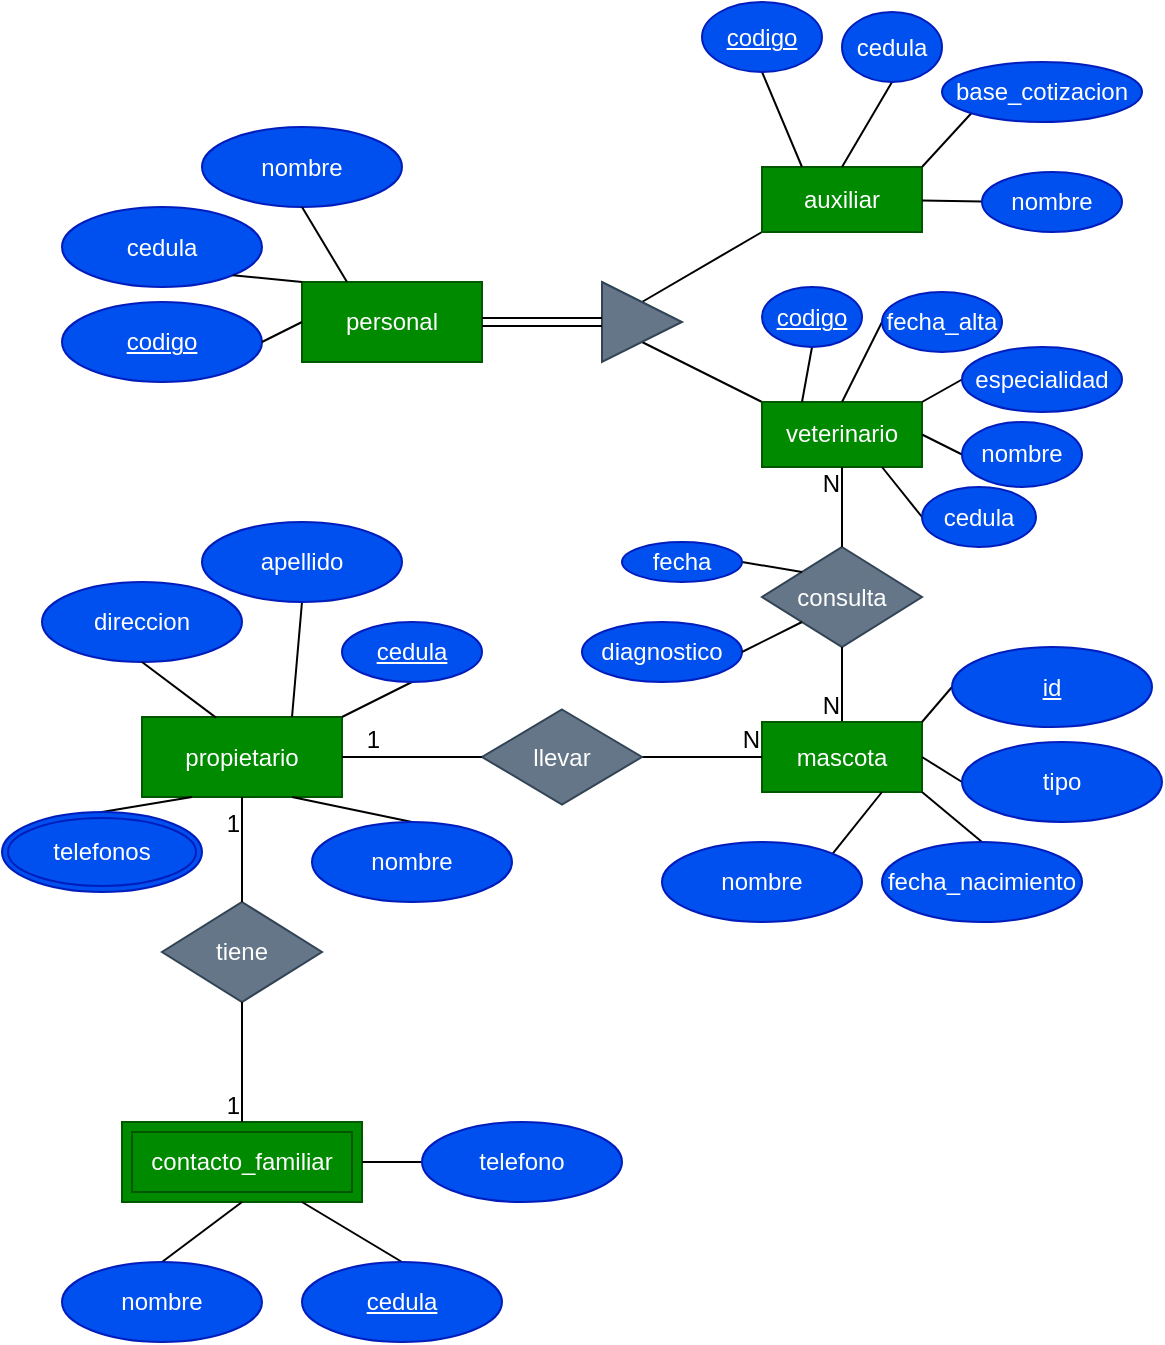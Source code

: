 <mxfile version="28.2.7">
  <diagram name="Página-1" id="AwRUpSsodoV-mbfdirjH">
    <mxGraphModel dx="1489" dy="877" grid="1" gridSize="10" guides="1" tooltips="1" connect="1" arrows="1" fold="1" page="1" pageScale="1" pageWidth="827" pageHeight="1169" math="0" shadow="0">
      <root>
        <mxCell id="0" />
        <mxCell id="1" parent="0" />
        <mxCell id="LaMEoPGliu5TV54WyK8b-77" style="edgeStyle=none;curved=1;rounded=0;orthogonalLoop=1;jettySize=auto;html=1;exitX=0.5;exitY=1;exitDx=0;exitDy=0;entryX=0;entryY=0;entryDx=0;entryDy=0;fontSize=12;startSize=8;endSize=8;endArrow=none;endFill=0;labelBackgroundColor=none;fontColor=default;" edge="1" parent="1" source="LaMEoPGliu5TV54WyK8b-17" target="LaMEoPGliu5TV54WyK8b-62">
          <mxGeometry relative="1" as="geometry" />
        </mxCell>
        <mxCell id="LaMEoPGliu5TV54WyK8b-78" style="edgeStyle=none;curved=1;rounded=0;orthogonalLoop=1;jettySize=auto;html=1;exitX=0.5;exitY=0;exitDx=0;exitDy=0;entryX=0;entryY=1;entryDx=0;entryDy=0;fontSize=12;startSize=8;endSize=8;endArrow=none;endFill=0;labelBackgroundColor=none;fontColor=default;" edge="1" parent="1" source="LaMEoPGliu5TV54WyK8b-17" target="LaMEoPGliu5TV54WyK8b-61">
          <mxGeometry relative="1" as="geometry" />
        </mxCell>
        <mxCell id="LaMEoPGliu5TV54WyK8b-17" value="" style="triangle;whiteSpace=wrap;html=1;labelBackgroundColor=none;fillColor=#647687;fontColor=#ffffff;strokeColor=#314354;" vertex="1" parent="1">
          <mxGeometry x="350" y="320" width="40" height="40" as="geometry" />
        </mxCell>
        <mxCell id="LaMEoPGliu5TV54WyK8b-47" value="personal" style="whiteSpace=wrap;html=1;align=center;labelBackgroundColor=none;fillColor=#008a00;fontColor=#ffffff;strokeColor=#005700;" vertex="1" parent="1">
          <mxGeometry x="200" y="320" width="90" height="40" as="geometry" />
        </mxCell>
        <mxCell id="LaMEoPGliu5TV54WyK8b-50" value="nombre" style="ellipse;whiteSpace=wrap;html=1;align=center;labelBackgroundColor=none;fillColor=#0050ef;strokeColor=#001DBC;fontColor=#ffffff;" vertex="1" parent="1">
          <mxGeometry x="150" y="242.5" width="100" height="40" as="geometry" />
        </mxCell>
        <mxCell id="LaMEoPGliu5TV54WyK8b-51" value="codigo" style="ellipse;whiteSpace=wrap;html=1;align=center;fontStyle=4;labelBackgroundColor=none;fillColor=#0050ef;fontColor=#ffffff;strokeColor=#001DBC;" vertex="1" parent="1">
          <mxGeometry x="80" y="330" width="100" height="40" as="geometry" />
        </mxCell>
        <mxCell id="LaMEoPGliu5TV54WyK8b-52" value="cedula" style="ellipse;whiteSpace=wrap;html=1;align=center;labelBackgroundColor=none;fillColor=#0050ef;fontColor=#ffffff;strokeColor=#001DBC;" vertex="1" parent="1">
          <mxGeometry x="80" y="282.5" width="100" height="40" as="geometry" />
        </mxCell>
        <mxCell id="LaMEoPGliu5TV54WyK8b-53" value="" style="endArrow=none;html=1;rounded=0;fontSize=12;startSize=8;endSize=8;curved=1;exitX=1;exitY=1;exitDx=0;exitDy=0;entryX=0;entryY=0;entryDx=0;entryDy=0;labelBackgroundColor=none;fontColor=default;" edge="1" parent="1" source="LaMEoPGliu5TV54WyK8b-52" target="LaMEoPGliu5TV54WyK8b-47">
          <mxGeometry relative="1" as="geometry">
            <mxPoint x="280" y="390" as="sourcePoint" />
            <mxPoint x="440" y="390" as="targetPoint" />
          </mxGeometry>
        </mxCell>
        <mxCell id="LaMEoPGliu5TV54WyK8b-54" value="" style="shape=link;html=1;rounded=0;fontSize=12;startSize=8;endSize=8;curved=1;exitX=1;exitY=0.5;exitDx=0;exitDy=0;entryX=0;entryY=0.5;entryDx=0;entryDy=0;labelBackgroundColor=none;fontColor=default;" edge="1" parent="1" source="LaMEoPGliu5TV54WyK8b-47" target="LaMEoPGliu5TV54WyK8b-17">
          <mxGeometry relative="1" as="geometry">
            <mxPoint x="440" y="390" as="sourcePoint" />
            <mxPoint x="430" y="330" as="targetPoint" />
          </mxGeometry>
        </mxCell>
        <mxCell id="LaMEoPGliu5TV54WyK8b-55" value="" style="resizable=0;html=1;whiteSpace=wrap;align=right;verticalAlign=bottom;labelBackgroundColor=none;" connectable="0" vertex="1" parent="LaMEoPGliu5TV54WyK8b-54">
          <mxGeometry x="1" relative="1" as="geometry" />
        </mxCell>
        <mxCell id="LaMEoPGliu5TV54WyK8b-57" value="" style="endArrow=none;html=1;rounded=0;fontSize=12;startSize=8;endSize=8;curved=1;exitX=0.5;exitY=1;exitDx=0;exitDy=0;entryX=0.25;entryY=0;entryDx=0;entryDy=0;labelBackgroundColor=none;fontColor=default;" edge="1" parent="1" source="LaMEoPGliu5TV54WyK8b-50" target="LaMEoPGliu5TV54WyK8b-47">
          <mxGeometry relative="1" as="geometry">
            <mxPoint x="195" y="304" as="sourcePoint" />
            <mxPoint x="210" y="320" as="targetPoint" />
          </mxGeometry>
        </mxCell>
        <mxCell id="LaMEoPGliu5TV54WyK8b-58" value="" style="endArrow=none;html=1;rounded=0;fontSize=12;startSize=8;endSize=8;curved=1;exitX=0;exitY=0.5;exitDx=0;exitDy=0;entryX=1;entryY=0.5;entryDx=0;entryDy=0;labelBackgroundColor=none;fontColor=default;" edge="1" parent="1" source="LaMEoPGliu5TV54WyK8b-47" target="LaMEoPGliu5TV54WyK8b-51">
          <mxGeometry relative="1" as="geometry">
            <mxPoint x="290" y="305" as="sourcePoint" />
            <mxPoint x="235" y="320" as="targetPoint" />
          </mxGeometry>
        </mxCell>
        <mxCell id="LaMEoPGliu5TV54WyK8b-61" value="auxiliar" style="whiteSpace=wrap;html=1;align=center;labelBackgroundColor=none;fillColor=#008a00;fontColor=#ffffff;strokeColor=#005700;" vertex="1" parent="1">
          <mxGeometry x="430" y="262.5" width="80" height="32.5" as="geometry" />
        </mxCell>
        <mxCell id="LaMEoPGliu5TV54WyK8b-62" value="veterinario" style="whiteSpace=wrap;html=1;align=center;labelBackgroundColor=none;fillColor=#008a00;fontColor=#ffffff;strokeColor=#005700;" vertex="1" parent="1">
          <mxGeometry x="430" y="380" width="80" height="32.5" as="geometry" />
        </mxCell>
        <mxCell id="LaMEoPGliu5TV54WyK8b-73" style="edgeStyle=none;curved=1;rounded=0;orthogonalLoop=1;jettySize=auto;html=1;exitX=0.5;exitY=1;exitDx=0;exitDy=0;entryX=0.25;entryY=0;entryDx=0;entryDy=0;fontSize=12;startSize=8;endSize=8;endArrow=none;endFill=0;labelBackgroundColor=none;fontColor=default;" edge="1" parent="1" source="LaMEoPGliu5TV54WyK8b-63" target="LaMEoPGliu5TV54WyK8b-61">
          <mxGeometry relative="1" as="geometry" />
        </mxCell>
        <mxCell id="LaMEoPGliu5TV54WyK8b-63" value="codigo" style="ellipse;whiteSpace=wrap;html=1;align=center;fontStyle=4;labelBackgroundColor=none;fillColor=#0050ef;fontColor=#ffffff;strokeColor=#001DBC;" vertex="1" parent="1">
          <mxGeometry x="400" y="180" width="60" height="35" as="geometry" />
        </mxCell>
        <mxCell id="LaMEoPGliu5TV54WyK8b-79" style="edgeStyle=none;curved=1;rounded=0;orthogonalLoop=1;jettySize=auto;html=1;exitX=0.5;exitY=1;exitDx=0;exitDy=0;entryX=0.25;entryY=0;entryDx=0;entryDy=0;fontSize=12;startSize=8;endSize=8;endArrow=none;endFill=0;labelBackgroundColor=none;fontColor=default;" edge="1" parent="1" source="LaMEoPGliu5TV54WyK8b-64" target="LaMEoPGliu5TV54WyK8b-62">
          <mxGeometry relative="1" as="geometry" />
        </mxCell>
        <mxCell id="LaMEoPGliu5TV54WyK8b-64" value="codigo" style="ellipse;whiteSpace=wrap;html=1;align=center;fontStyle=4;labelBackgroundColor=none;fillColor=#0050ef;fontColor=#ffffff;strokeColor=#001DBC;" vertex="1" parent="1">
          <mxGeometry x="430" y="322.5" width="50" height="30" as="geometry" />
        </mxCell>
        <mxCell id="LaMEoPGliu5TV54WyK8b-74" style="edgeStyle=none;curved=1;rounded=0;orthogonalLoop=1;jettySize=auto;html=1;exitX=0.5;exitY=1;exitDx=0;exitDy=0;entryX=0.5;entryY=0;entryDx=0;entryDy=0;fontSize=12;startSize=8;endSize=8;endArrow=none;endFill=0;labelBackgroundColor=none;fontColor=default;" edge="1" parent="1" source="LaMEoPGliu5TV54WyK8b-65" target="LaMEoPGliu5TV54WyK8b-61">
          <mxGeometry relative="1" as="geometry" />
        </mxCell>
        <mxCell id="LaMEoPGliu5TV54WyK8b-65" value="cedula" style="ellipse;whiteSpace=wrap;html=1;align=center;labelBackgroundColor=none;fillColor=#0050ef;fontColor=#ffffff;strokeColor=#001DBC;" vertex="1" parent="1">
          <mxGeometry x="470" y="185" width="50" height="35" as="geometry" />
        </mxCell>
        <mxCell id="LaMEoPGliu5TV54WyK8b-84" style="edgeStyle=none;curved=1;rounded=0;orthogonalLoop=1;jettySize=auto;html=1;exitX=0;exitY=0.5;exitDx=0;exitDy=0;entryX=0.5;entryY=0;entryDx=0;entryDy=0;fontSize=12;startSize=8;endSize=8;endArrow=none;endFill=0;labelBackgroundColor=none;fontColor=default;" edge="1" parent="1" source="LaMEoPGliu5TV54WyK8b-68" target="LaMEoPGliu5TV54WyK8b-62">
          <mxGeometry relative="1" as="geometry" />
        </mxCell>
        <mxCell id="LaMEoPGliu5TV54WyK8b-68" value="fecha_alta" style="ellipse;whiteSpace=wrap;html=1;align=center;labelBackgroundColor=none;fillColor=#0050ef;fontColor=#ffffff;strokeColor=#001DBC;" vertex="1" parent="1">
          <mxGeometry x="490" y="325" width="60" height="30" as="geometry" />
        </mxCell>
        <mxCell id="LaMEoPGliu5TV54WyK8b-75" style="edgeStyle=none;curved=1;rounded=0;orthogonalLoop=1;jettySize=auto;html=1;fontSize=12;startSize=8;endSize=8;endArrow=none;endFill=0;labelBackgroundColor=none;fontColor=default;" edge="1" parent="1" source="LaMEoPGliu5TV54WyK8b-69" target="LaMEoPGliu5TV54WyK8b-61">
          <mxGeometry relative="1" as="geometry" />
        </mxCell>
        <mxCell id="LaMEoPGliu5TV54WyK8b-69" value="nombre" style="ellipse;whiteSpace=wrap;html=1;align=center;labelBackgroundColor=none;fillColor=#0050ef;fontColor=#ffffff;strokeColor=#001DBC;" vertex="1" parent="1">
          <mxGeometry x="540" y="265" width="70" height="30" as="geometry" />
        </mxCell>
        <mxCell id="LaMEoPGliu5TV54WyK8b-76" style="edgeStyle=none;curved=1;rounded=0;orthogonalLoop=1;jettySize=auto;html=1;exitX=0;exitY=1;exitDx=0;exitDy=0;entryX=1;entryY=0;entryDx=0;entryDy=0;fontSize=12;startSize=8;endSize=8;endArrow=none;endFill=0;labelBackgroundColor=none;fontColor=default;" edge="1" parent="1" source="LaMEoPGliu5TV54WyK8b-70" target="LaMEoPGliu5TV54WyK8b-61">
          <mxGeometry relative="1" as="geometry" />
        </mxCell>
        <mxCell id="LaMEoPGliu5TV54WyK8b-70" value="base_cotizacion" style="ellipse;whiteSpace=wrap;html=1;align=center;labelBackgroundColor=none;fillColor=#0050ef;fontColor=#ffffff;strokeColor=#001DBC;" vertex="1" parent="1">
          <mxGeometry x="520" y="210" width="100" height="30" as="geometry" />
        </mxCell>
        <mxCell id="LaMEoPGliu5TV54WyK8b-85" style="edgeStyle=none;curved=1;rounded=0;orthogonalLoop=1;jettySize=auto;html=1;exitX=0;exitY=0.5;exitDx=0;exitDy=0;entryX=1;entryY=0;entryDx=0;entryDy=0;fontSize=12;startSize=8;endSize=8;endArrow=none;endFill=0;labelBackgroundColor=none;fontColor=default;" edge="1" parent="1" source="LaMEoPGliu5TV54WyK8b-80" target="LaMEoPGliu5TV54WyK8b-62">
          <mxGeometry relative="1" as="geometry" />
        </mxCell>
        <mxCell id="LaMEoPGliu5TV54WyK8b-80" value="especialidad" style="ellipse;whiteSpace=wrap;html=1;align=center;labelBackgroundColor=none;fillColor=#0050ef;fontColor=#ffffff;strokeColor=#001DBC;" vertex="1" parent="1">
          <mxGeometry x="530" y="352.5" width="80" height="32.5" as="geometry" />
        </mxCell>
        <mxCell id="LaMEoPGliu5TV54WyK8b-86" style="edgeStyle=none;curved=1;rounded=0;orthogonalLoop=1;jettySize=auto;html=1;exitX=0;exitY=0.5;exitDx=0;exitDy=0;entryX=1;entryY=0.5;entryDx=0;entryDy=0;fontSize=12;startSize=8;endSize=8;endArrow=none;endFill=0;labelBackgroundColor=none;fontColor=default;" edge="1" parent="1" source="LaMEoPGliu5TV54WyK8b-81" target="LaMEoPGliu5TV54WyK8b-62">
          <mxGeometry relative="1" as="geometry" />
        </mxCell>
        <mxCell id="LaMEoPGliu5TV54WyK8b-81" value="nombre" style="ellipse;whiteSpace=wrap;html=1;align=center;labelBackgroundColor=none;fillColor=#0050ef;fontColor=#ffffff;strokeColor=#001DBC;" vertex="1" parent="1">
          <mxGeometry x="530" y="390" width="60" height="32.5" as="geometry" />
        </mxCell>
        <mxCell id="LaMEoPGliu5TV54WyK8b-87" style="edgeStyle=none;curved=1;rounded=0;orthogonalLoop=1;jettySize=auto;html=1;exitX=0;exitY=0.5;exitDx=0;exitDy=0;entryX=0.75;entryY=1;entryDx=0;entryDy=0;fontSize=12;startSize=8;endSize=8;endArrow=none;endFill=0;labelBackgroundColor=none;fontColor=default;" edge="1" parent="1" source="LaMEoPGliu5TV54WyK8b-82" target="LaMEoPGliu5TV54WyK8b-62">
          <mxGeometry relative="1" as="geometry" />
        </mxCell>
        <mxCell id="LaMEoPGliu5TV54WyK8b-82" value="cedula" style="ellipse;whiteSpace=wrap;html=1;align=center;labelBackgroundColor=none;fillColor=#0050ef;fontColor=#ffffff;strokeColor=#001DBC;" vertex="1" parent="1">
          <mxGeometry x="510" y="422.5" width="57" height="30" as="geometry" />
        </mxCell>
        <mxCell id="LaMEoPGliu5TV54WyK8b-89" value="consulta" style="shape=rhombus;perimeter=rhombusPerimeter;whiteSpace=wrap;html=1;align=center;labelBackgroundColor=none;fillColor=#647687;fontColor=#ffffff;strokeColor=#314354;" vertex="1" parent="1">
          <mxGeometry x="430" y="452.5" width="80" height="50" as="geometry" />
        </mxCell>
        <mxCell id="LaMEoPGliu5TV54WyK8b-90" value="" style="endArrow=none;html=1;rounded=0;fontSize=12;startSize=8;endSize=8;curved=1;entryX=0.5;entryY=1;entryDx=0;entryDy=0;exitX=0.5;exitY=0;exitDx=0;exitDy=0;labelBackgroundColor=none;fontColor=default;" edge="1" parent="1" source="LaMEoPGliu5TV54WyK8b-89" target="LaMEoPGliu5TV54WyK8b-62">
          <mxGeometry relative="1" as="geometry">
            <mxPoint x="430" y="500" as="sourcePoint" />
            <mxPoint x="590" y="500" as="targetPoint" />
          </mxGeometry>
        </mxCell>
        <mxCell id="LaMEoPGliu5TV54WyK8b-91" value="N" style="resizable=0;html=1;whiteSpace=wrap;align=right;verticalAlign=bottom;labelBackgroundColor=none;" connectable="0" vertex="1" parent="LaMEoPGliu5TV54WyK8b-90">
          <mxGeometry x="1" relative="1" as="geometry">
            <mxPoint y="17" as="offset" />
          </mxGeometry>
        </mxCell>
        <mxCell id="LaMEoPGliu5TV54WyK8b-97" style="edgeStyle=none;curved=1;rounded=0;orthogonalLoop=1;jettySize=auto;html=1;exitX=1;exitY=0.5;exitDx=0;exitDy=0;entryX=0;entryY=0;entryDx=0;entryDy=0;fontSize=12;startSize=8;endSize=8;endArrow=none;endFill=0;labelBackgroundColor=none;fontColor=default;" edge="1" parent="1" source="LaMEoPGliu5TV54WyK8b-92" target="LaMEoPGliu5TV54WyK8b-89">
          <mxGeometry relative="1" as="geometry" />
        </mxCell>
        <mxCell id="LaMEoPGliu5TV54WyK8b-92" value="fecha" style="ellipse;whiteSpace=wrap;html=1;align=center;labelBackgroundColor=none;fillColor=#0050ef;fontColor=#ffffff;strokeColor=#001DBC;" vertex="1" parent="1">
          <mxGeometry x="360" y="450" width="60" height="20" as="geometry" />
        </mxCell>
        <mxCell id="LaMEoPGliu5TV54WyK8b-93" value="diagnostico" style="ellipse;whiteSpace=wrap;html=1;align=center;labelBackgroundColor=none;fillColor=#0050ef;fontColor=#ffffff;strokeColor=#001DBC;" vertex="1" parent="1">
          <mxGeometry x="340" y="490" width="80" height="30" as="geometry" />
        </mxCell>
        <mxCell id="LaMEoPGliu5TV54WyK8b-94" value="" style="endArrow=none;html=1;rounded=0;fontSize=12;startSize=8;endSize=8;curved=1;exitX=0.5;exitY=1;exitDx=0;exitDy=0;entryX=0.5;entryY=0;entryDx=0;entryDy=0;labelBackgroundColor=none;fontColor=default;" edge="1" parent="1" source="LaMEoPGliu5TV54WyK8b-89" target="LaMEoPGliu5TV54WyK8b-98">
          <mxGeometry relative="1" as="geometry">
            <mxPoint x="470" y="560" as="sourcePoint" />
            <mxPoint x="470" y="550" as="targetPoint" />
          </mxGeometry>
        </mxCell>
        <mxCell id="LaMEoPGliu5TV54WyK8b-95" value="N" style="resizable=0;html=1;whiteSpace=wrap;align=right;verticalAlign=bottom;labelBackgroundColor=none;" connectable="0" vertex="1" parent="LaMEoPGliu5TV54WyK8b-94">
          <mxGeometry x="1" relative="1" as="geometry">
            <mxPoint as="offset" />
          </mxGeometry>
        </mxCell>
        <mxCell id="LaMEoPGliu5TV54WyK8b-96" style="edgeStyle=none;curved=1;rounded=0;orthogonalLoop=1;jettySize=auto;html=1;exitX=1;exitY=0.5;exitDx=0;exitDy=0;entryX=0;entryY=1;entryDx=0;entryDy=0;fontSize=12;startSize=8;endSize=8;endArrow=none;endFill=0;labelBackgroundColor=none;fontColor=default;" edge="1" parent="1" source="LaMEoPGliu5TV54WyK8b-93" target="LaMEoPGliu5TV54WyK8b-89">
          <mxGeometry relative="1" as="geometry" />
        </mxCell>
        <mxCell id="LaMEoPGliu5TV54WyK8b-98" value="mascota" style="whiteSpace=wrap;html=1;align=center;labelBackgroundColor=none;fillColor=#008a00;fontColor=#ffffff;strokeColor=#005700;" vertex="1" parent="1">
          <mxGeometry x="430" y="540" width="80" height="35" as="geometry" />
        </mxCell>
        <mxCell id="LaMEoPGliu5TV54WyK8b-107" style="edgeStyle=none;curved=1;rounded=0;orthogonalLoop=1;jettySize=auto;html=1;exitX=1;exitY=0;exitDx=0;exitDy=0;entryX=0.75;entryY=1;entryDx=0;entryDy=0;fontSize=12;startSize=8;endSize=8;endArrow=none;endFill=0;labelBackgroundColor=none;fontColor=default;" edge="1" parent="1" source="LaMEoPGliu5TV54WyK8b-99" target="LaMEoPGliu5TV54WyK8b-98">
          <mxGeometry relative="1" as="geometry" />
        </mxCell>
        <mxCell id="LaMEoPGliu5TV54WyK8b-99" value="nombre" style="ellipse;whiteSpace=wrap;html=1;align=center;labelBackgroundColor=none;fillColor=#0050ef;fontColor=#ffffff;strokeColor=#001DBC;" vertex="1" parent="1">
          <mxGeometry x="380" y="600" width="100" height="40" as="geometry" />
        </mxCell>
        <mxCell id="LaMEoPGliu5TV54WyK8b-106" style="edgeStyle=none;curved=1;rounded=0;orthogonalLoop=1;jettySize=auto;html=1;exitX=0.5;exitY=0;exitDx=0;exitDy=0;entryX=1;entryY=1;entryDx=0;entryDy=0;fontSize=12;startSize=8;endSize=8;endArrow=none;endFill=0;labelBackgroundColor=none;fontColor=default;" edge="1" parent="1" source="LaMEoPGliu5TV54WyK8b-100" target="LaMEoPGliu5TV54WyK8b-98">
          <mxGeometry relative="1" as="geometry" />
        </mxCell>
        <mxCell id="LaMEoPGliu5TV54WyK8b-100" value="fecha_nacimiento" style="ellipse;whiteSpace=wrap;html=1;align=center;labelBackgroundColor=none;fillColor=#0050ef;fontColor=#ffffff;strokeColor=#001DBC;" vertex="1" parent="1">
          <mxGeometry x="490" y="600" width="100" height="40" as="geometry" />
        </mxCell>
        <mxCell id="LaMEoPGliu5TV54WyK8b-105" style="edgeStyle=none;curved=1;rounded=0;orthogonalLoop=1;jettySize=auto;html=1;exitX=0;exitY=0.5;exitDx=0;exitDy=0;entryX=1;entryY=0.5;entryDx=0;entryDy=0;fontSize=12;startSize=8;endSize=8;endArrow=none;endFill=0;labelBackgroundColor=none;fontColor=default;" edge="1" parent="1" source="LaMEoPGliu5TV54WyK8b-101" target="LaMEoPGliu5TV54WyK8b-98">
          <mxGeometry relative="1" as="geometry" />
        </mxCell>
        <mxCell id="LaMEoPGliu5TV54WyK8b-101" value="tipo" style="ellipse;whiteSpace=wrap;html=1;align=center;labelBackgroundColor=none;fillColor=#0050ef;fontColor=#ffffff;strokeColor=#001DBC;" vertex="1" parent="1">
          <mxGeometry x="530" y="550" width="100" height="40" as="geometry" />
        </mxCell>
        <mxCell id="LaMEoPGliu5TV54WyK8b-104" style="edgeStyle=none;curved=1;rounded=0;orthogonalLoop=1;jettySize=auto;html=1;exitX=0;exitY=0.5;exitDx=0;exitDy=0;entryX=1;entryY=0;entryDx=0;entryDy=0;fontSize=12;startSize=8;endSize=8;endArrow=none;endFill=0;labelBackgroundColor=none;fontColor=default;" edge="1" parent="1" source="LaMEoPGliu5TV54WyK8b-103" target="LaMEoPGliu5TV54WyK8b-98">
          <mxGeometry relative="1" as="geometry" />
        </mxCell>
        <mxCell id="LaMEoPGliu5TV54WyK8b-103" value="id" style="ellipse;whiteSpace=wrap;html=1;align=center;fontStyle=4;labelBackgroundColor=none;fillColor=#0050ef;fontColor=#ffffff;strokeColor=#001DBC;" vertex="1" parent="1">
          <mxGeometry x="525" y="502.5" width="100" height="40" as="geometry" />
        </mxCell>
        <mxCell id="LaMEoPGliu5TV54WyK8b-110" value="" style="endArrow=none;html=1;rounded=0;fontSize=12;startSize=8;endSize=8;curved=1;entryX=0;entryY=0.5;entryDx=0;entryDy=0;exitX=1;exitY=0.5;exitDx=0;exitDy=0;labelBackgroundColor=none;fontColor=default;" edge="1" parent="1" source="LaMEoPGliu5TV54WyK8b-112" target="LaMEoPGliu5TV54WyK8b-98">
          <mxGeometry relative="1" as="geometry">
            <mxPoint x="250" y="569.57" as="sourcePoint" />
            <mxPoint x="410" y="569.57" as="targetPoint" />
          </mxGeometry>
        </mxCell>
        <mxCell id="LaMEoPGliu5TV54WyK8b-111" value="N" style="resizable=0;html=1;whiteSpace=wrap;align=right;verticalAlign=bottom;labelBackgroundColor=none;" connectable="0" vertex="1" parent="LaMEoPGliu5TV54WyK8b-110">
          <mxGeometry x="1" relative="1" as="geometry" />
        </mxCell>
        <mxCell id="LaMEoPGliu5TV54WyK8b-112" value="llevar" style="shape=rhombus;perimeter=rhombusPerimeter;whiteSpace=wrap;html=1;align=center;labelBackgroundColor=none;fillColor=#647687;fontColor=#ffffff;strokeColor=#314354;" vertex="1" parent="1">
          <mxGeometry x="290" y="533.75" width="80" height="47.5" as="geometry" />
        </mxCell>
        <mxCell id="LaMEoPGliu5TV54WyK8b-113" value="propietario" style="whiteSpace=wrap;html=1;align=center;labelBackgroundColor=none;fillColor=#008a00;fontColor=#ffffff;strokeColor=#005700;" vertex="1" parent="1">
          <mxGeometry x="120" y="537.5" width="100" height="40" as="geometry" />
        </mxCell>
        <mxCell id="LaMEoPGliu5TV54WyK8b-114" value="" style="endArrow=none;html=1;rounded=0;fontSize=12;startSize=8;endSize=8;curved=1;entryX=1;entryY=0.5;entryDx=0;entryDy=0;exitX=0;exitY=0.5;exitDx=0;exitDy=0;labelBackgroundColor=none;fontColor=default;" edge="1" parent="1" source="LaMEoPGliu5TV54WyK8b-112" target="LaMEoPGliu5TV54WyK8b-113">
          <mxGeometry relative="1" as="geometry">
            <mxPoint x="110" y="620" as="sourcePoint" />
            <mxPoint x="270" y="620" as="targetPoint" />
          </mxGeometry>
        </mxCell>
        <mxCell id="LaMEoPGliu5TV54WyK8b-115" value="1" style="resizable=0;html=1;whiteSpace=wrap;align=right;verticalAlign=bottom;labelBackgroundColor=none;" connectable="0" vertex="1" parent="LaMEoPGliu5TV54WyK8b-114">
          <mxGeometry x="1" relative="1" as="geometry">
            <mxPoint x="20" as="offset" />
          </mxGeometry>
        </mxCell>
        <mxCell id="LaMEoPGliu5TV54WyK8b-122" style="edgeStyle=none;curved=1;rounded=0;orthogonalLoop=1;jettySize=auto;html=1;exitX=0.5;exitY=1;exitDx=0;exitDy=0;entryX=1;entryY=0;entryDx=0;entryDy=0;fontSize=12;startSize=8;endSize=8;endArrow=none;endFill=0;labelBackgroundColor=none;fontColor=default;" edge="1" parent="1" source="LaMEoPGliu5TV54WyK8b-117" target="LaMEoPGliu5TV54WyK8b-113">
          <mxGeometry relative="1" as="geometry" />
        </mxCell>
        <mxCell id="LaMEoPGliu5TV54WyK8b-117" value="cedula" style="ellipse;whiteSpace=wrap;html=1;align=center;fontStyle=4;labelBackgroundColor=none;fillColor=#0050ef;fontColor=#ffffff;strokeColor=#001DBC;" vertex="1" parent="1">
          <mxGeometry x="220" y="490" width="70" height="30" as="geometry" />
        </mxCell>
        <mxCell id="LaMEoPGliu5TV54WyK8b-126" style="edgeStyle=none;curved=1;rounded=0;orthogonalLoop=1;jettySize=auto;html=1;exitX=0.5;exitY=0;exitDx=0;exitDy=0;entryX=0.75;entryY=1;entryDx=0;entryDy=0;fontSize=12;startSize=8;endSize=8;endArrow=none;endFill=0;labelBackgroundColor=none;fontColor=default;" edge="1" parent="1" source="LaMEoPGliu5TV54WyK8b-118" target="LaMEoPGliu5TV54WyK8b-113">
          <mxGeometry relative="1" as="geometry" />
        </mxCell>
        <mxCell id="LaMEoPGliu5TV54WyK8b-118" value="nombre" style="ellipse;whiteSpace=wrap;html=1;align=center;labelBackgroundColor=none;fillColor=#0050ef;fontColor=#ffffff;strokeColor=#001DBC;" vertex="1" parent="1">
          <mxGeometry x="205" y="590" width="100" height="40" as="geometry" />
        </mxCell>
        <mxCell id="LaMEoPGliu5TV54WyK8b-119" value="direccion" style="ellipse;whiteSpace=wrap;html=1;align=center;labelBackgroundColor=none;fillColor=#0050ef;fontColor=#ffffff;strokeColor=#001DBC;" vertex="1" parent="1">
          <mxGeometry x="70" y="470" width="100" height="40" as="geometry" />
        </mxCell>
        <mxCell id="LaMEoPGliu5TV54WyK8b-123" style="edgeStyle=none;curved=1;rounded=0;orthogonalLoop=1;jettySize=auto;html=1;exitX=0.5;exitY=1;exitDx=0;exitDy=0;entryX=0.75;entryY=0;entryDx=0;entryDy=0;fontSize=12;startSize=8;endSize=8;endArrow=none;endFill=0;labelBackgroundColor=none;fontColor=default;" edge="1" parent="1" source="LaMEoPGliu5TV54WyK8b-120" target="LaMEoPGliu5TV54WyK8b-113">
          <mxGeometry relative="1" as="geometry" />
        </mxCell>
        <mxCell id="LaMEoPGliu5TV54WyK8b-120" value="apellido" style="ellipse;whiteSpace=wrap;html=1;align=center;labelBackgroundColor=none;fillColor=#0050ef;fontColor=#ffffff;strokeColor=#001DBC;" vertex="1" parent="1">
          <mxGeometry x="150" y="440" width="100" height="40" as="geometry" />
        </mxCell>
        <mxCell id="LaMEoPGliu5TV54WyK8b-125" style="edgeStyle=none;curved=1;rounded=0;orthogonalLoop=1;jettySize=auto;html=1;exitX=0.5;exitY=0;exitDx=0;exitDy=0;entryX=0.25;entryY=1;entryDx=0;entryDy=0;fontSize=12;startSize=8;endSize=8;endArrow=none;endFill=0;labelBackgroundColor=none;fontColor=default;" edge="1" parent="1" source="LaMEoPGliu5TV54WyK8b-121" target="LaMEoPGliu5TV54WyK8b-113">
          <mxGeometry relative="1" as="geometry" />
        </mxCell>
        <mxCell id="LaMEoPGliu5TV54WyK8b-121" value="telefonos" style="ellipse;shape=doubleEllipse;margin=3;whiteSpace=wrap;html=1;align=center;labelBackgroundColor=none;fillColor=#0050ef;fontColor=#ffffff;strokeColor=#001DBC;" vertex="1" parent="1">
          <mxGeometry x="50" y="585" width="100" height="40" as="geometry" />
        </mxCell>
        <mxCell id="LaMEoPGliu5TV54WyK8b-124" style="edgeStyle=none;curved=1;rounded=0;orthogonalLoop=1;jettySize=auto;html=1;exitX=0.5;exitY=1;exitDx=0;exitDy=0;entryX=0.37;entryY=0.008;entryDx=0;entryDy=0;entryPerimeter=0;fontSize=12;startSize=8;endSize=8;endArrow=none;endFill=0;labelBackgroundColor=none;fontColor=default;" edge="1" parent="1" source="LaMEoPGliu5TV54WyK8b-119" target="LaMEoPGliu5TV54WyK8b-113">
          <mxGeometry relative="1" as="geometry" />
        </mxCell>
        <mxCell id="LaMEoPGliu5TV54WyK8b-128" value="tiene" style="shape=rhombus;perimeter=rhombusPerimeter;whiteSpace=wrap;html=1;align=center;fillColor=#647687;fontColor=#ffffff;strokeColor=#314354;" vertex="1" parent="1">
          <mxGeometry x="130" y="630" width="80" height="50" as="geometry" />
        </mxCell>
        <mxCell id="LaMEoPGliu5TV54WyK8b-129" value="" style="endArrow=none;html=1;rounded=0;fontSize=12;startSize=8;endSize=8;curved=1;entryX=0.5;entryY=1;entryDx=0;entryDy=0;exitX=0.5;exitY=0;exitDx=0;exitDy=0;" edge="1" parent="1" source="LaMEoPGliu5TV54WyK8b-128" target="LaMEoPGliu5TV54WyK8b-113">
          <mxGeometry relative="1" as="geometry">
            <mxPoint x="140" y="610" as="sourcePoint" />
            <mxPoint x="300" y="610" as="targetPoint" />
          </mxGeometry>
        </mxCell>
        <mxCell id="LaMEoPGliu5TV54WyK8b-130" value="1" style="resizable=0;html=1;whiteSpace=wrap;align=right;verticalAlign=bottom;" connectable="0" vertex="1" parent="LaMEoPGliu5TV54WyK8b-129">
          <mxGeometry x="1" relative="1" as="geometry">
            <mxPoint y="22" as="offset" />
          </mxGeometry>
        </mxCell>
        <mxCell id="LaMEoPGliu5TV54WyK8b-131" value="contacto_familiar" style="shape=ext;margin=3;double=1;whiteSpace=wrap;html=1;align=center;fillColor=#008a00;fontColor=#ffffff;strokeColor=#005700;" vertex="1" parent="1">
          <mxGeometry x="110" y="740" width="120" height="40" as="geometry" />
        </mxCell>
        <mxCell id="LaMEoPGliu5TV54WyK8b-132" value="" style="endArrow=none;html=1;rounded=0;fontSize=12;startSize=8;endSize=8;curved=1;entryX=0.5;entryY=0;entryDx=0;entryDy=0;exitX=0.5;exitY=1;exitDx=0;exitDy=0;" edge="1" parent="1" source="LaMEoPGliu5TV54WyK8b-128" target="LaMEoPGliu5TV54WyK8b-131">
          <mxGeometry relative="1" as="geometry">
            <mxPoint x="180" y="640" as="sourcePoint" />
            <mxPoint x="180" y="588" as="targetPoint" />
          </mxGeometry>
        </mxCell>
        <mxCell id="LaMEoPGliu5TV54WyK8b-133" value="1" style="resizable=0;html=1;whiteSpace=wrap;align=right;verticalAlign=bottom;" connectable="0" vertex="1" parent="LaMEoPGliu5TV54WyK8b-132">
          <mxGeometry x="1" relative="1" as="geometry">
            <mxPoint as="offset" />
          </mxGeometry>
        </mxCell>
        <mxCell id="LaMEoPGliu5TV54WyK8b-139" style="edgeStyle=none;curved=1;rounded=0;orthogonalLoop=1;jettySize=auto;html=1;exitX=0.5;exitY=0;exitDx=0;exitDy=0;entryX=0.5;entryY=1;entryDx=0;entryDy=0;fontSize=12;startSize=8;endSize=8;endArrow=none;endFill=0;" edge="1" parent="1" source="LaMEoPGliu5TV54WyK8b-134" target="LaMEoPGliu5TV54WyK8b-131">
          <mxGeometry relative="1" as="geometry" />
        </mxCell>
        <mxCell id="LaMEoPGliu5TV54WyK8b-134" value="nombre" style="ellipse;whiteSpace=wrap;html=1;align=center;fillColor=#0050ef;fontColor=#ffffff;strokeColor=#001DBC;" vertex="1" parent="1">
          <mxGeometry x="80" y="810" width="100" height="40" as="geometry" />
        </mxCell>
        <mxCell id="LaMEoPGliu5TV54WyK8b-138" style="edgeStyle=none;curved=1;rounded=0;orthogonalLoop=1;jettySize=auto;html=1;exitX=0.5;exitY=0;exitDx=0;exitDy=0;entryX=0.75;entryY=1;entryDx=0;entryDy=0;fontSize=12;startSize=8;endSize=8;endArrow=none;endFill=0;" edge="1" parent="1" source="LaMEoPGliu5TV54WyK8b-135" target="LaMEoPGliu5TV54WyK8b-131">
          <mxGeometry relative="1" as="geometry" />
        </mxCell>
        <mxCell id="LaMEoPGliu5TV54WyK8b-135" value="cedula" style="ellipse;whiteSpace=wrap;html=1;align=center;fontStyle=4;fillColor=#0050ef;fontColor=#ffffff;strokeColor=#001DBC;" vertex="1" parent="1">
          <mxGeometry x="200" y="810" width="100" height="40" as="geometry" />
        </mxCell>
        <mxCell id="LaMEoPGliu5TV54WyK8b-137" style="edgeStyle=none;curved=1;rounded=0;orthogonalLoop=1;jettySize=auto;html=1;exitX=0;exitY=0.5;exitDx=0;exitDy=0;entryX=1;entryY=0.5;entryDx=0;entryDy=0;fontSize=12;startSize=8;endSize=8;endArrow=none;endFill=0;" edge="1" parent="1" source="LaMEoPGliu5TV54WyK8b-136" target="LaMEoPGliu5TV54WyK8b-131">
          <mxGeometry relative="1" as="geometry" />
        </mxCell>
        <mxCell id="LaMEoPGliu5TV54WyK8b-136" value="telefono" style="ellipse;whiteSpace=wrap;html=1;align=center;fillColor=#0050ef;fontColor=#ffffff;strokeColor=#001DBC;" vertex="1" parent="1">
          <mxGeometry x="260" y="740" width="100" height="40" as="geometry" />
        </mxCell>
      </root>
    </mxGraphModel>
  </diagram>
</mxfile>
